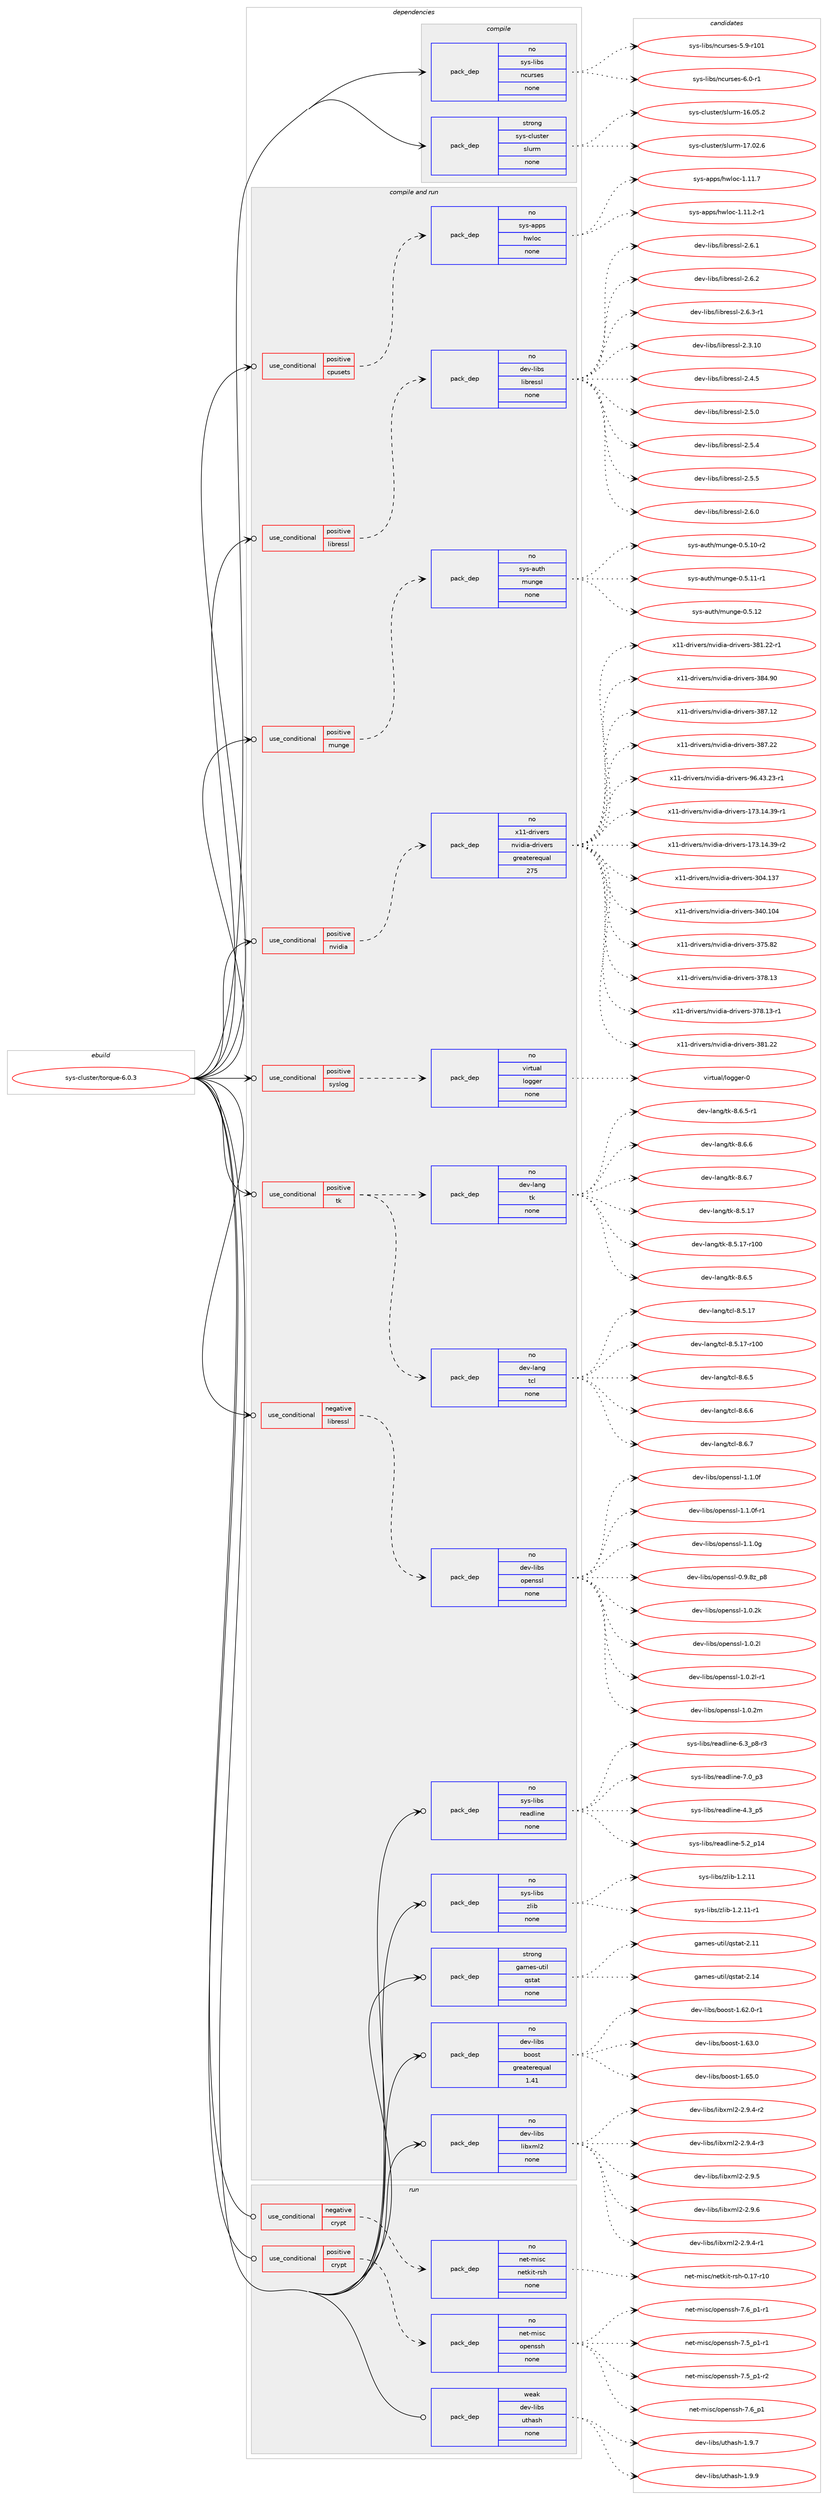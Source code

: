 digraph prolog {

# *************
# Graph options
# *************

newrank=true;
concentrate=true;
compound=true;
graph [rankdir=LR,fontname=Helvetica,fontsize=10,ranksep=1.5];#, ranksep=2.5, nodesep=0.2];
edge  [arrowhead=vee];
node  [fontname=Helvetica,fontsize=10];

# **********
# The ebuild
# **********

subgraph cluster_leftcol {
color=gray;
rank=same;
label=<<i>ebuild</i>>;
id [label="sys-cluster/torque-6.0.3", color=red, width=4, href="../sys-cluster/torque-6.0.3.svg"];
}

# ****************
# The dependencies
# ****************

subgraph cluster_midcol {
color=gray;
label=<<i>dependencies</i>>;
subgraph cluster_compile {
fillcolor="#eeeeee";
style=filled;
label=<<i>compile</i>>;
subgraph pack358602 {
dependency482789 [label=<<TABLE BORDER="0" CELLBORDER="1" CELLSPACING="0" CELLPADDING="4" WIDTH="220"><TR><TD ROWSPAN="6" CELLPADDING="30">pack_dep</TD></TR><TR><TD WIDTH="110">no</TD></TR><TR><TD>sys-libs</TD></TR><TR><TD>ncurses</TD></TR><TR><TD>none</TD></TR><TR><TD></TD></TR></TABLE>>, shape=none, color=blue];
}
id:e -> dependency482789:w [weight=20,style="solid",arrowhead="vee"];
subgraph pack358603 {
dependency482790 [label=<<TABLE BORDER="0" CELLBORDER="1" CELLSPACING="0" CELLPADDING="4" WIDTH="220"><TR><TD ROWSPAN="6" CELLPADDING="30">pack_dep</TD></TR><TR><TD WIDTH="110">strong</TD></TR><TR><TD>sys-cluster</TD></TR><TR><TD>slurm</TD></TR><TR><TD>none</TD></TR><TR><TD></TD></TR></TABLE>>, shape=none, color=blue];
}
id:e -> dependency482790:w [weight=20,style="solid",arrowhead="vee"];
}
subgraph cluster_compileandrun {
fillcolor="#eeeeee";
style=filled;
label=<<i>compile and run</i>>;
subgraph cond115763 {
dependency482791 [label=<<TABLE BORDER="0" CELLBORDER="1" CELLSPACING="0" CELLPADDING="4"><TR><TD ROWSPAN="3" CELLPADDING="10">use_conditional</TD></TR><TR><TD>negative</TD></TR><TR><TD>libressl</TD></TR></TABLE>>, shape=none, color=red];
subgraph pack358604 {
dependency482792 [label=<<TABLE BORDER="0" CELLBORDER="1" CELLSPACING="0" CELLPADDING="4" WIDTH="220"><TR><TD ROWSPAN="6" CELLPADDING="30">pack_dep</TD></TR><TR><TD WIDTH="110">no</TD></TR><TR><TD>dev-libs</TD></TR><TR><TD>openssl</TD></TR><TR><TD>none</TD></TR><TR><TD></TD></TR></TABLE>>, shape=none, color=blue];
}
dependency482791:e -> dependency482792:w [weight=20,style="dashed",arrowhead="vee"];
}
id:e -> dependency482791:w [weight=20,style="solid",arrowhead="odotvee"];
subgraph cond115764 {
dependency482793 [label=<<TABLE BORDER="0" CELLBORDER="1" CELLSPACING="0" CELLPADDING="4"><TR><TD ROWSPAN="3" CELLPADDING="10">use_conditional</TD></TR><TR><TD>positive</TD></TR><TR><TD>cpusets</TD></TR></TABLE>>, shape=none, color=red];
subgraph pack358605 {
dependency482794 [label=<<TABLE BORDER="0" CELLBORDER="1" CELLSPACING="0" CELLPADDING="4" WIDTH="220"><TR><TD ROWSPAN="6" CELLPADDING="30">pack_dep</TD></TR><TR><TD WIDTH="110">no</TD></TR><TR><TD>sys-apps</TD></TR><TR><TD>hwloc</TD></TR><TR><TD>none</TD></TR><TR><TD></TD></TR></TABLE>>, shape=none, color=blue];
}
dependency482793:e -> dependency482794:w [weight=20,style="dashed",arrowhead="vee"];
}
id:e -> dependency482793:w [weight=20,style="solid",arrowhead="odotvee"];
subgraph cond115765 {
dependency482795 [label=<<TABLE BORDER="0" CELLBORDER="1" CELLSPACING="0" CELLPADDING="4"><TR><TD ROWSPAN="3" CELLPADDING="10">use_conditional</TD></TR><TR><TD>positive</TD></TR><TR><TD>libressl</TD></TR></TABLE>>, shape=none, color=red];
subgraph pack358606 {
dependency482796 [label=<<TABLE BORDER="0" CELLBORDER="1" CELLSPACING="0" CELLPADDING="4" WIDTH="220"><TR><TD ROWSPAN="6" CELLPADDING="30">pack_dep</TD></TR><TR><TD WIDTH="110">no</TD></TR><TR><TD>dev-libs</TD></TR><TR><TD>libressl</TD></TR><TR><TD>none</TD></TR><TR><TD></TD></TR></TABLE>>, shape=none, color=blue];
}
dependency482795:e -> dependency482796:w [weight=20,style="dashed",arrowhead="vee"];
}
id:e -> dependency482795:w [weight=20,style="solid",arrowhead="odotvee"];
subgraph cond115766 {
dependency482797 [label=<<TABLE BORDER="0" CELLBORDER="1" CELLSPACING="0" CELLPADDING="4"><TR><TD ROWSPAN="3" CELLPADDING="10">use_conditional</TD></TR><TR><TD>positive</TD></TR><TR><TD>munge</TD></TR></TABLE>>, shape=none, color=red];
subgraph pack358607 {
dependency482798 [label=<<TABLE BORDER="0" CELLBORDER="1" CELLSPACING="0" CELLPADDING="4" WIDTH="220"><TR><TD ROWSPAN="6" CELLPADDING="30">pack_dep</TD></TR><TR><TD WIDTH="110">no</TD></TR><TR><TD>sys-auth</TD></TR><TR><TD>munge</TD></TR><TR><TD>none</TD></TR><TR><TD></TD></TR></TABLE>>, shape=none, color=blue];
}
dependency482797:e -> dependency482798:w [weight=20,style="dashed",arrowhead="vee"];
}
id:e -> dependency482797:w [weight=20,style="solid",arrowhead="odotvee"];
subgraph cond115767 {
dependency482799 [label=<<TABLE BORDER="0" CELLBORDER="1" CELLSPACING="0" CELLPADDING="4"><TR><TD ROWSPAN="3" CELLPADDING="10">use_conditional</TD></TR><TR><TD>positive</TD></TR><TR><TD>nvidia</TD></TR></TABLE>>, shape=none, color=red];
subgraph pack358608 {
dependency482800 [label=<<TABLE BORDER="0" CELLBORDER="1" CELLSPACING="0" CELLPADDING="4" WIDTH="220"><TR><TD ROWSPAN="6" CELLPADDING="30">pack_dep</TD></TR><TR><TD WIDTH="110">no</TD></TR><TR><TD>x11-drivers</TD></TR><TR><TD>nvidia-drivers</TD></TR><TR><TD>greaterequal</TD></TR><TR><TD>275</TD></TR></TABLE>>, shape=none, color=blue];
}
dependency482799:e -> dependency482800:w [weight=20,style="dashed",arrowhead="vee"];
}
id:e -> dependency482799:w [weight=20,style="solid",arrowhead="odotvee"];
subgraph cond115768 {
dependency482801 [label=<<TABLE BORDER="0" CELLBORDER="1" CELLSPACING="0" CELLPADDING="4"><TR><TD ROWSPAN="3" CELLPADDING="10">use_conditional</TD></TR><TR><TD>positive</TD></TR><TR><TD>syslog</TD></TR></TABLE>>, shape=none, color=red];
subgraph pack358609 {
dependency482802 [label=<<TABLE BORDER="0" CELLBORDER="1" CELLSPACING="0" CELLPADDING="4" WIDTH="220"><TR><TD ROWSPAN="6" CELLPADDING="30">pack_dep</TD></TR><TR><TD WIDTH="110">no</TD></TR><TR><TD>virtual</TD></TR><TR><TD>logger</TD></TR><TR><TD>none</TD></TR><TR><TD></TD></TR></TABLE>>, shape=none, color=blue];
}
dependency482801:e -> dependency482802:w [weight=20,style="dashed",arrowhead="vee"];
}
id:e -> dependency482801:w [weight=20,style="solid",arrowhead="odotvee"];
subgraph cond115769 {
dependency482803 [label=<<TABLE BORDER="0" CELLBORDER="1" CELLSPACING="0" CELLPADDING="4"><TR><TD ROWSPAN="3" CELLPADDING="10">use_conditional</TD></TR><TR><TD>positive</TD></TR><TR><TD>tk</TD></TR></TABLE>>, shape=none, color=red];
subgraph pack358610 {
dependency482804 [label=<<TABLE BORDER="0" CELLBORDER="1" CELLSPACING="0" CELLPADDING="4" WIDTH="220"><TR><TD ROWSPAN="6" CELLPADDING="30">pack_dep</TD></TR><TR><TD WIDTH="110">no</TD></TR><TR><TD>dev-lang</TD></TR><TR><TD>tk</TD></TR><TR><TD>none</TD></TR><TR><TD></TD></TR></TABLE>>, shape=none, color=blue];
}
dependency482803:e -> dependency482804:w [weight=20,style="dashed",arrowhead="vee"];
subgraph pack358611 {
dependency482805 [label=<<TABLE BORDER="0" CELLBORDER="1" CELLSPACING="0" CELLPADDING="4" WIDTH="220"><TR><TD ROWSPAN="6" CELLPADDING="30">pack_dep</TD></TR><TR><TD WIDTH="110">no</TD></TR><TR><TD>dev-lang</TD></TR><TR><TD>tcl</TD></TR><TR><TD>none</TD></TR><TR><TD></TD></TR></TABLE>>, shape=none, color=blue];
}
dependency482803:e -> dependency482805:w [weight=20,style="dashed",arrowhead="vee"];
}
id:e -> dependency482803:w [weight=20,style="solid",arrowhead="odotvee"];
subgraph pack358612 {
dependency482806 [label=<<TABLE BORDER="0" CELLBORDER="1" CELLSPACING="0" CELLPADDING="4" WIDTH="220"><TR><TD ROWSPAN="6" CELLPADDING="30">pack_dep</TD></TR><TR><TD WIDTH="110">no</TD></TR><TR><TD>dev-libs</TD></TR><TR><TD>boost</TD></TR><TR><TD>greaterequal</TD></TR><TR><TD>1.41</TD></TR></TABLE>>, shape=none, color=blue];
}
id:e -> dependency482806:w [weight=20,style="solid",arrowhead="odotvee"];
subgraph pack358613 {
dependency482807 [label=<<TABLE BORDER="0" CELLBORDER="1" CELLSPACING="0" CELLPADDING="4" WIDTH="220"><TR><TD ROWSPAN="6" CELLPADDING="30">pack_dep</TD></TR><TR><TD WIDTH="110">no</TD></TR><TR><TD>dev-libs</TD></TR><TR><TD>libxml2</TD></TR><TR><TD>none</TD></TR><TR><TD></TD></TR></TABLE>>, shape=none, color=blue];
}
id:e -> dependency482807:w [weight=20,style="solid",arrowhead="odotvee"];
subgraph pack358614 {
dependency482808 [label=<<TABLE BORDER="0" CELLBORDER="1" CELLSPACING="0" CELLPADDING="4" WIDTH="220"><TR><TD ROWSPAN="6" CELLPADDING="30">pack_dep</TD></TR><TR><TD WIDTH="110">no</TD></TR><TR><TD>sys-libs</TD></TR><TR><TD>readline</TD></TR><TR><TD>none</TD></TR><TR><TD></TD></TR></TABLE>>, shape=none, color=blue];
}
id:e -> dependency482808:w [weight=20,style="solid",arrowhead="odotvee"];
subgraph pack358615 {
dependency482809 [label=<<TABLE BORDER="0" CELLBORDER="1" CELLSPACING="0" CELLPADDING="4" WIDTH="220"><TR><TD ROWSPAN="6" CELLPADDING="30">pack_dep</TD></TR><TR><TD WIDTH="110">no</TD></TR><TR><TD>sys-libs</TD></TR><TR><TD>zlib</TD></TR><TR><TD>none</TD></TR><TR><TD></TD></TR></TABLE>>, shape=none, color=blue];
}
id:e -> dependency482809:w [weight=20,style="solid",arrowhead="odotvee"];
subgraph pack358616 {
dependency482810 [label=<<TABLE BORDER="0" CELLBORDER="1" CELLSPACING="0" CELLPADDING="4" WIDTH="220"><TR><TD ROWSPAN="6" CELLPADDING="30">pack_dep</TD></TR><TR><TD WIDTH="110">strong</TD></TR><TR><TD>games-util</TD></TR><TR><TD>qstat</TD></TR><TR><TD>none</TD></TR><TR><TD></TD></TR></TABLE>>, shape=none, color=blue];
}
id:e -> dependency482810:w [weight=20,style="solid",arrowhead="odotvee"];
}
subgraph cluster_run {
fillcolor="#eeeeee";
style=filled;
label=<<i>run</i>>;
subgraph cond115770 {
dependency482811 [label=<<TABLE BORDER="0" CELLBORDER="1" CELLSPACING="0" CELLPADDING="4"><TR><TD ROWSPAN="3" CELLPADDING="10">use_conditional</TD></TR><TR><TD>negative</TD></TR><TR><TD>crypt</TD></TR></TABLE>>, shape=none, color=red];
subgraph pack358617 {
dependency482812 [label=<<TABLE BORDER="0" CELLBORDER="1" CELLSPACING="0" CELLPADDING="4" WIDTH="220"><TR><TD ROWSPAN="6" CELLPADDING="30">pack_dep</TD></TR><TR><TD WIDTH="110">no</TD></TR><TR><TD>net-misc</TD></TR><TR><TD>netkit-rsh</TD></TR><TR><TD>none</TD></TR><TR><TD></TD></TR></TABLE>>, shape=none, color=blue];
}
dependency482811:e -> dependency482812:w [weight=20,style="dashed",arrowhead="vee"];
}
id:e -> dependency482811:w [weight=20,style="solid",arrowhead="odot"];
subgraph cond115771 {
dependency482813 [label=<<TABLE BORDER="0" CELLBORDER="1" CELLSPACING="0" CELLPADDING="4"><TR><TD ROWSPAN="3" CELLPADDING="10">use_conditional</TD></TR><TR><TD>positive</TD></TR><TR><TD>crypt</TD></TR></TABLE>>, shape=none, color=red];
subgraph pack358618 {
dependency482814 [label=<<TABLE BORDER="0" CELLBORDER="1" CELLSPACING="0" CELLPADDING="4" WIDTH="220"><TR><TD ROWSPAN="6" CELLPADDING="30">pack_dep</TD></TR><TR><TD WIDTH="110">no</TD></TR><TR><TD>net-misc</TD></TR><TR><TD>openssh</TD></TR><TR><TD>none</TD></TR><TR><TD></TD></TR></TABLE>>, shape=none, color=blue];
}
dependency482813:e -> dependency482814:w [weight=20,style="dashed",arrowhead="vee"];
}
id:e -> dependency482813:w [weight=20,style="solid",arrowhead="odot"];
subgraph pack358619 {
dependency482815 [label=<<TABLE BORDER="0" CELLBORDER="1" CELLSPACING="0" CELLPADDING="4" WIDTH="220"><TR><TD ROWSPAN="6" CELLPADDING="30">pack_dep</TD></TR><TR><TD WIDTH="110">weak</TD></TR><TR><TD>dev-libs</TD></TR><TR><TD>uthash</TD></TR><TR><TD>none</TD></TR><TR><TD></TD></TR></TABLE>>, shape=none, color=blue];
}
id:e -> dependency482815:w [weight=20,style="solid",arrowhead="odot"];
}
}

# **************
# The candidates
# **************

subgraph cluster_choices {
rank=same;
color=gray;
label=<<i>candidates</i>>;

subgraph choice358602 {
color=black;
nodesep=1;
choice115121115451081059811547110991171141151011154553465745114494849 [label="sys-libs/ncurses-5.9-r101", color=red, width=4,href="../sys-libs/ncurses-5.9-r101.svg"];
choice11512111545108105981154711099117114115101115455446484511449 [label="sys-libs/ncurses-6.0-r1", color=red, width=4,href="../sys-libs/ncurses-6.0-r1.svg"];
dependency482789:e -> choice115121115451081059811547110991171141151011154553465745114494849:w [style=dotted,weight="100"];
dependency482789:e -> choice11512111545108105981154711099117114115101115455446484511449:w [style=dotted,weight="100"];
}
subgraph choice358603 {
color=black;
nodesep=1;
choice1151211154599108117115116101114471151081171141094549544648534650 [label="sys-cluster/slurm-16.05.2", color=red, width=4,href="../sys-cluster/slurm-16.05.2.svg"];
choice1151211154599108117115116101114471151081171141094549554648504654 [label="sys-cluster/slurm-17.02.6", color=red, width=4,href="../sys-cluster/slurm-17.02.6.svg"];
dependency482790:e -> choice1151211154599108117115116101114471151081171141094549544648534650:w [style=dotted,weight="100"];
dependency482790:e -> choice1151211154599108117115116101114471151081171141094549554648504654:w [style=dotted,weight="100"];
}
subgraph choice358604 {
color=black;
nodesep=1;
choice1001011184510810598115471111121011101151151084548465746561229511256 [label="dev-libs/openssl-0.9.8z_p8", color=red, width=4,href="../dev-libs/openssl-0.9.8z_p8.svg"];
choice100101118451081059811547111112101110115115108454946484650107 [label="dev-libs/openssl-1.0.2k", color=red, width=4,href="../dev-libs/openssl-1.0.2k.svg"];
choice100101118451081059811547111112101110115115108454946484650108 [label="dev-libs/openssl-1.0.2l", color=red, width=4,href="../dev-libs/openssl-1.0.2l.svg"];
choice1001011184510810598115471111121011101151151084549464846501084511449 [label="dev-libs/openssl-1.0.2l-r1", color=red, width=4,href="../dev-libs/openssl-1.0.2l-r1.svg"];
choice100101118451081059811547111112101110115115108454946484650109 [label="dev-libs/openssl-1.0.2m", color=red, width=4,href="../dev-libs/openssl-1.0.2m.svg"];
choice100101118451081059811547111112101110115115108454946494648102 [label="dev-libs/openssl-1.1.0f", color=red, width=4,href="../dev-libs/openssl-1.1.0f.svg"];
choice1001011184510810598115471111121011101151151084549464946481024511449 [label="dev-libs/openssl-1.1.0f-r1", color=red, width=4,href="../dev-libs/openssl-1.1.0f-r1.svg"];
choice100101118451081059811547111112101110115115108454946494648103 [label="dev-libs/openssl-1.1.0g", color=red, width=4,href="../dev-libs/openssl-1.1.0g.svg"];
dependency482792:e -> choice1001011184510810598115471111121011101151151084548465746561229511256:w [style=dotted,weight="100"];
dependency482792:e -> choice100101118451081059811547111112101110115115108454946484650107:w [style=dotted,weight="100"];
dependency482792:e -> choice100101118451081059811547111112101110115115108454946484650108:w [style=dotted,weight="100"];
dependency482792:e -> choice1001011184510810598115471111121011101151151084549464846501084511449:w [style=dotted,weight="100"];
dependency482792:e -> choice100101118451081059811547111112101110115115108454946484650109:w [style=dotted,weight="100"];
dependency482792:e -> choice100101118451081059811547111112101110115115108454946494648102:w [style=dotted,weight="100"];
dependency482792:e -> choice1001011184510810598115471111121011101151151084549464946481024511449:w [style=dotted,weight="100"];
dependency482792:e -> choice100101118451081059811547111112101110115115108454946494648103:w [style=dotted,weight="100"];
}
subgraph choice358605 {
color=black;
nodesep=1;
choice11512111545971121121154710411910811199454946494946504511449 [label="sys-apps/hwloc-1.11.2-r1", color=red, width=4,href="../sys-apps/hwloc-1.11.2-r1.svg"];
choice1151211154597112112115471041191081119945494649494655 [label="sys-apps/hwloc-1.11.7", color=red, width=4,href="../sys-apps/hwloc-1.11.7.svg"];
dependency482794:e -> choice11512111545971121121154710411910811199454946494946504511449:w [style=dotted,weight="100"];
dependency482794:e -> choice1151211154597112112115471041191081119945494649494655:w [style=dotted,weight="100"];
}
subgraph choice358606 {
color=black;
nodesep=1;
choice1001011184510810598115471081059811410111511510845504651464948 [label="dev-libs/libressl-2.3.10", color=red, width=4,href="../dev-libs/libressl-2.3.10.svg"];
choice10010111845108105981154710810598114101115115108455046524653 [label="dev-libs/libressl-2.4.5", color=red, width=4,href="../dev-libs/libressl-2.4.5.svg"];
choice10010111845108105981154710810598114101115115108455046534648 [label="dev-libs/libressl-2.5.0", color=red, width=4,href="../dev-libs/libressl-2.5.0.svg"];
choice10010111845108105981154710810598114101115115108455046534652 [label="dev-libs/libressl-2.5.4", color=red, width=4,href="../dev-libs/libressl-2.5.4.svg"];
choice10010111845108105981154710810598114101115115108455046534653 [label="dev-libs/libressl-2.5.5", color=red, width=4,href="../dev-libs/libressl-2.5.5.svg"];
choice10010111845108105981154710810598114101115115108455046544648 [label="dev-libs/libressl-2.6.0", color=red, width=4,href="../dev-libs/libressl-2.6.0.svg"];
choice10010111845108105981154710810598114101115115108455046544649 [label="dev-libs/libressl-2.6.1", color=red, width=4,href="../dev-libs/libressl-2.6.1.svg"];
choice10010111845108105981154710810598114101115115108455046544650 [label="dev-libs/libressl-2.6.2", color=red, width=4,href="../dev-libs/libressl-2.6.2.svg"];
choice100101118451081059811547108105981141011151151084550465446514511449 [label="dev-libs/libressl-2.6.3-r1", color=red, width=4,href="../dev-libs/libressl-2.6.3-r1.svg"];
dependency482796:e -> choice1001011184510810598115471081059811410111511510845504651464948:w [style=dotted,weight="100"];
dependency482796:e -> choice10010111845108105981154710810598114101115115108455046524653:w [style=dotted,weight="100"];
dependency482796:e -> choice10010111845108105981154710810598114101115115108455046534648:w [style=dotted,weight="100"];
dependency482796:e -> choice10010111845108105981154710810598114101115115108455046534652:w [style=dotted,weight="100"];
dependency482796:e -> choice10010111845108105981154710810598114101115115108455046534653:w [style=dotted,weight="100"];
dependency482796:e -> choice10010111845108105981154710810598114101115115108455046544648:w [style=dotted,weight="100"];
dependency482796:e -> choice10010111845108105981154710810598114101115115108455046544649:w [style=dotted,weight="100"];
dependency482796:e -> choice10010111845108105981154710810598114101115115108455046544650:w [style=dotted,weight="100"];
dependency482796:e -> choice100101118451081059811547108105981141011151151084550465446514511449:w [style=dotted,weight="100"];
}
subgraph choice358607 {
color=black;
nodesep=1;
choice115121115459711711610447109117110103101454846534649484511450 [label="sys-auth/munge-0.5.10-r2", color=red, width=4,href="../sys-auth/munge-0.5.10-r2.svg"];
choice115121115459711711610447109117110103101454846534649494511449 [label="sys-auth/munge-0.5.11-r1", color=red, width=4,href="../sys-auth/munge-0.5.11-r1.svg"];
choice11512111545971171161044710911711010310145484653464950 [label="sys-auth/munge-0.5.12", color=red, width=4,href="../sys-auth/munge-0.5.12.svg"];
dependency482798:e -> choice115121115459711711610447109117110103101454846534649484511450:w [style=dotted,weight="100"];
dependency482798:e -> choice115121115459711711610447109117110103101454846534649494511449:w [style=dotted,weight="100"];
dependency482798:e -> choice11512111545971171161044710911711010310145484653464950:w [style=dotted,weight="100"];
}
subgraph choice358608 {
color=black;
nodesep=1;
choice120494945100114105118101114115471101181051001059745100114105118101114115454955514649524651574511449 [label="x11-drivers/nvidia-drivers-173.14.39-r1", color=red, width=4,href="../x11-drivers/nvidia-drivers-173.14.39-r1.svg"];
choice120494945100114105118101114115471101181051001059745100114105118101114115454955514649524651574511450 [label="x11-drivers/nvidia-drivers-173.14.39-r2", color=red, width=4,href="../x11-drivers/nvidia-drivers-173.14.39-r2.svg"];
choice1204949451001141051181011141154711011810510010597451001141051181011141154551485246495155 [label="x11-drivers/nvidia-drivers-304.137", color=red, width=4,href="../x11-drivers/nvidia-drivers-304.137.svg"];
choice1204949451001141051181011141154711011810510010597451001141051181011141154551524846494852 [label="x11-drivers/nvidia-drivers-340.104", color=red, width=4,href="../x11-drivers/nvidia-drivers-340.104.svg"];
choice12049494510011410511810111411547110118105100105974510011410511810111411545515553465650 [label="x11-drivers/nvidia-drivers-375.82", color=red, width=4,href="../x11-drivers/nvidia-drivers-375.82.svg"];
choice12049494510011410511810111411547110118105100105974510011410511810111411545515556464951 [label="x11-drivers/nvidia-drivers-378.13", color=red, width=4,href="../x11-drivers/nvidia-drivers-378.13.svg"];
choice120494945100114105118101114115471101181051001059745100114105118101114115455155564649514511449 [label="x11-drivers/nvidia-drivers-378.13-r1", color=red, width=4,href="../x11-drivers/nvidia-drivers-378.13-r1.svg"];
choice12049494510011410511810111411547110118105100105974510011410511810111411545515649465050 [label="x11-drivers/nvidia-drivers-381.22", color=red, width=4,href="../x11-drivers/nvidia-drivers-381.22.svg"];
choice120494945100114105118101114115471101181051001059745100114105118101114115455156494650504511449 [label="x11-drivers/nvidia-drivers-381.22-r1", color=red, width=4,href="../x11-drivers/nvidia-drivers-381.22-r1.svg"];
choice12049494510011410511810111411547110118105100105974510011410511810111411545515652465748 [label="x11-drivers/nvidia-drivers-384.90", color=red, width=4,href="../x11-drivers/nvidia-drivers-384.90.svg"];
choice12049494510011410511810111411547110118105100105974510011410511810111411545515655464950 [label="x11-drivers/nvidia-drivers-387.12", color=red, width=4,href="../x11-drivers/nvidia-drivers-387.12.svg"];
choice12049494510011410511810111411547110118105100105974510011410511810111411545515655465050 [label="x11-drivers/nvidia-drivers-387.22", color=red, width=4,href="../x11-drivers/nvidia-drivers-387.22.svg"];
choice1204949451001141051181011141154711011810510010597451001141051181011141154557544652514650514511449 [label="x11-drivers/nvidia-drivers-96.43.23-r1", color=red, width=4,href="../x11-drivers/nvidia-drivers-96.43.23-r1.svg"];
dependency482800:e -> choice120494945100114105118101114115471101181051001059745100114105118101114115454955514649524651574511449:w [style=dotted,weight="100"];
dependency482800:e -> choice120494945100114105118101114115471101181051001059745100114105118101114115454955514649524651574511450:w [style=dotted,weight="100"];
dependency482800:e -> choice1204949451001141051181011141154711011810510010597451001141051181011141154551485246495155:w [style=dotted,weight="100"];
dependency482800:e -> choice1204949451001141051181011141154711011810510010597451001141051181011141154551524846494852:w [style=dotted,weight="100"];
dependency482800:e -> choice12049494510011410511810111411547110118105100105974510011410511810111411545515553465650:w [style=dotted,weight="100"];
dependency482800:e -> choice12049494510011410511810111411547110118105100105974510011410511810111411545515556464951:w [style=dotted,weight="100"];
dependency482800:e -> choice120494945100114105118101114115471101181051001059745100114105118101114115455155564649514511449:w [style=dotted,weight="100"];
dependency482800:e -> choice12049494510011410511810111411547110118105100105974510011410511810111411545515649465050:w [style=dotted,weight="100"];
dependency482800:e -> choice120494945100114105118101114115471101181051001059745100114105118101114115455156494650504511449:w [style=dotted,weight="100"];
dependency482800:e -> choice12049494510011410511810111411547110118105100105974510011410511810111411545515652465748:w [style=dotted,weight="100"];
dependency482800:e -> choice12049494510011410511810111411547110118105100105974510011410511810111411545515655464950:w [style=dotted,weight="100"];
dependency482800:e -> choice12049494510011410511810111411547110118105100105974510011410511810111411545515655465050:w [style=dotted,weight="100"];
dependency482800:e -> choice1204949451001141051181011141154711011810510010597451001141051181011141154557544652514650514511449:w [style=dotted,weight="100"];
}
subgraph choice358609 {
color=black;
nodesep=1;
choice11810511411611797108471081111031031011144548 [label="virtual/logger-0", color=red, width=4,href="../virtual/logger-0.svg"];
dependency482802:e -> choice11810511411611797108471081111031031011144548:w [style=dotted,weight="100"];
}
subgraph choice358610 {
color=black;
nodesep=1;
choice10010111845108971101034711610745564653464955 [label="dev-lang/tk-8.5.17", color=red, width=4,href="../dev-lang/tk-8.5.17.svg"];
choice1001011184510897110103471161074556465346495545114494848 [label="dev-lang/tk-8.5.17-r100", color=red, width=4,href="../dev-lang/tk-8.5.17-r100.svg"];
choice100101118451089711010347116107455646544653 [label="dev-lang/tk-8.6.5", color=red, width=4,href="../dev-lang/tk-8.6.5.svg"];
choice1001011184510897110103471161074556465446534511449 [label="dev-lang/tk-8.6.5-r1", color=red, width=4,href="../dev-lang/tk-8.6.5-r1.svg"];
choice100101118451089711010347116107455646544654 [label="dev-lang/tk-8.6.6", color=red, width=4,href="../dev-lang/tk-8.6.6.svg"];
choice100101118451089711010347116107455646544655 [label="dev-lang/tk-8.6.7", color=red, width=4,href="../dev-lang/tk-8.6.7.svg"];
dependency482804:e -> choice10010111845108971101034711610745564653464955:w [style=dotted,weight="100"];
dependency482804:e -> choice1001011184510897110103471161074556465346495545114494848:w [style=dotted,weight="100"];
dependency482804:e -> choice100101118451089711010347116107455646544653:w [style=dotted,weight="100"];
dependency482804:e -> choice1001011184510897110103471161074556465446534511449:w [style=dotted,weight="100"];
dependency482804:e -> choice100101118451089711010347116107455646544654:w [style=dotted,weight="100"];
dependency482804:e -> choice100101118451089711010347116107455646544655:w [style=dotted,weight="100"];
}
subgraph choice358611 {
color=black;
nodesep=1;
choice1001011184510897110103471169910845564653464955 [label="dev-lang/tcl-8.5.17", color=red, width=4,href="../dev-lang/tcl-8.5.17.svg"];
choice100101118451089711010347116991084556465346495545114494848 [label="dev-lang/tcl-8.5.17-r100", color=red, width=4,href="../dev-lang/tcl-8.5.17-r100.svg"];
choice10010111845108971101034711699108455646544653 [label="dev-lang/tcl-8.6.5", color=red, width=4,href="../dev-lang/tcl-8.6.5.svg"];
choice10010111845108971101034711699108455646544654 [label="dev-lang/tcl-8.6.6", color=red, width=4,href="../dev-lang/tcl-8.6.6.svg"];
choice10010111845108971101034711699108455646544655 [label="dev-lang/tcl-8.6.7", color=red, width=4,href="../dev-lang/tcl-8.6.7.svg"];
dependency482805:e -> choice1001011184510897110103471169910845564653464955:w [style=dotted,weight="100"];
dependency482805:e -> choice100101118451089711010347116991084556465346495545114494848:w [style=dotted,weight="100"];
dependency482805:e -> choice10010111845108971101034711699108455646544653:w [style=dotted,weight="100"];
dependency482805:e -> choice10010111845108971101034711699108455646544654:w [style=dotted,weight="100"];
dependency482805:e -> choice10010111845108971101034711699108455646544655:w [style=dotted,weight="100"];
}
subgraph choice358612 {
color=black;
nodesep=1;
choice10010111845108105981154798111111115116454946545046484511449 [label="dev-libs/boost-1.62.0-r1", color=red, width=4,href="../dev-libs/boost-1.62.0-r1.svg"];
choice1001011184510810598115479811111111511645494654514648 [label="dev-libs/boost-1.63.0", color=red, width=4,href="../dev-libs/boost-1.63.0.svg"];
choice1001011184510810598115479811111111511645494654534648 [label="dev-libs/boost-1.65.0", color=red, width=4,href="../dev-libs/boost-1.65.0.svg"];
dependency482806:e -> choice10010111845108105981154798111111115116454946545046484511449:w [style=dotted,weight="100"];
dependency482806:e -> choice1001011184510810598115479811111111511645494654514648:w [style=dotted,weight="100"];
dependency482806:e -> choice1001011184510810598115479811111111511645494654534648:w [style=dotted,weight="100"];
}
subgraph choice358613 {
color=black;
nodesep=1;
choice10010111845108105981154710810598120109108504550465746524511449 [label="dev-libs/libxml2-2.9.4-r1", color=red, width=4,href="../dev-libs/libxml2-2.9.4-r1.svg"];
choice10010111845108105981154710810598120109108504550465746524511450 [label="dev-libs/libxml2-2.9.4-r2", color=red, width=4,href="../dev-libs/libxml2-2.9.4-r2.svg"];
choice10010111845108105981154710810598120109108504550465746524511451 [label="dev-libs/libxml2-2.9.4-r3", color=red, width=4,href="../dev-libs/libxml2-2.9.4-r3.svg"];
choice1001011184510810598115471081059812010910850455046574653 [label="dev-libs/libxml2-2.9.5", color=red, width=4,href="../dev-libs/libxml2-2.9.5.svg"];
choice1001011184510810598115471081059812010910850455046574654 [label="dev-libs/libxml2-2.9.6", color=red, width=4,href="../dev-libs/libxml2-2.9.6.svg"];
dependency482807:e -> choice10010111845108105981154710810598120109108504550465746524511449:w [style=dotted,weight="100"];
dependency482807:e -> choice10010111845108105981154710810598120109108504550465746524511450:w [style=dotted,weight="100"];
dependency482807:e -> choice10010111845108105981154710810598120109108504550465746524511451:w [style=dotted,weight="100"];
dependency482807:e -> choice1001011184510810598115471081059812010910850455046574653:w [style=dotted,weight="100"];
dependency482807:e -> choice1001011184510810598115471081059812010910850455046574654:w [style=dotted,weight="100"];
}
subgraph choice358614 {
color=black;
nodesep=1;
choice11512111545108105981154711410197100108105110101455246519511253 [label="sys-libs/readline-4.3_p5", color=red, width=4,href="../sys-libs/readline-4.3_p5.svg"];
choice1151211154510810598115471141019710010810511010145534650951124952 [label="sys-libs/readline-5.2_p14", color=red, width=4,href="../sys-libs/readline-5.2_p14.svg"];
choice115121115451081059811547114101971001081051101014554465195112564511451 [label="sys-libs/readline-6.3_p8-r3", color=red, width=4,href="../sys-libs/readline-6.3_p8-r3.svg"];
choice11512111545108105981154711410197100108105110101455546489511251 [label="sys-libs/readline-7.0_p3", color=red, width=4,href="../sys-libs/readline-7.0_p3.svg"];
dependency482808:e -> choice11512111545108105981154711410197100108105110101455246519511253:w [style=dotted,weight="100"];
dependency482808:e -> choice1151211154510810598115471141019710010810511010145534650951124952:w [style=dotted,weight="100"];
dependency482808:e -> choice115121115451081059811547114101971001081051101014554465195112564511451:w [style=dotted,weight="100"];
dependency482808:e -> choice11512111545108105981154711410197100108105110101455546489511251:w [style=dotted,weight="100"];
}
subgraph choice358615 {
color=black;
nodesep=1;
choice1151211154510810598115471221081059845494650464949 [label="sys-libs/zlib-1.2.11", color=red, width=4,href="../sys-libs/zlib-1.2.11.svg"];
choice11512111545108105981154712210810598454946504649494511449 [label="sys-libs/zlib-1.2.11-r1", color=red, width=4,href="../sys-libs/zlib-1.2.11-r1.svg"];
dependency482809:e -> choice1151211154510810598115471221081059845494650464949:w [style=dotted,weight="100"];
dependency482809:e -> choice11512111545108105981154712210810598454946504649494511449:w [style=dotted,weight="100"];
}
subgraph choice358616 {
color=black;
nodesep=1;
choice103971091011154511711610510847113115116971164550464949 [label="games-util/qstat-2.11", color=red, width=4,href="../games-util/qstat-2.11.svg"];
choice103971091011154511711610510847113115116971164550464952 [label="games-util/qstat-2.14", color=red, width=4,href="../games-util/qstat-2.14.svg"];
dependency482810:e -> choice103971091011154511711610510847113115116971164550464949:w [style=dotted,weight="100"];
dependency482810:e -> choice103971091011154511711610510847113115116971164550464952:w [style=dotted,weight="100"];
}
subgraph choice358617 {
color=black;
nodesep=1;
choice110101116451091051159947110101116107105116451141151044548464955451144948 [label="net-misc/netkit-rsh-0.17-r10", color=red, width=4,href="../net-misc/netkit-rsh-0.17-r10.svg"];
dependency482812:e -> choice110101116451091051159947110101116107105116451141151044548464955451144948:w [style=dotted,weight="100"];
}
subgraph choice358618 {
color=black;
nodesep=1;
choice1101011164510910511599471111121011101151151044555465395112494511449 [label="net-misc/openssh-7.5_p1-r1", color=red, width=4,href="../net-misc/openssh-7.5_p1-r1.svg"];
choice1101011164510910511599471111121011101151151044555465395112494511450 [label="net-misc/openssh-7.5_p1-r2", color=red, width=4,href="../net-misc/openssh-7.5_p1-r2.svg"];
choice110101116451091051159947111112101110115115104455546549511249 [label="net-misc/openssh-7.6_p1", color=red, width=4,href="../net-misc/openssh-7.6_p1.svg"];
choice1101011164510910511599471111121011101151151044555465495112494511449 [label="net-misc/openssh-7.6_p1-r1", color=red, width=4,href="../net-misc/openssh-7.6_p1-r1.svg"];
dependency482814:e -> choice1101011164510910511599471111121011101151151044555465395112494511449:w [style=dotted,weight="100"];
dependency482814:e -> choice1101011164510910511599471111121011101151151044555465395112494511450:w [style=dotted,weight="100"];
dependency482814:e -> choice110101116451091051159947111112101110115115104455546549511249:w [style=dotted,weight="100"];
dependency482814:e -> choice1101011164510910511599471111121011101151151044555465495112494511449:w [style=dotted,weight="100"];
}
subgraph choice358619 {
color=black;
nodesep=1;
choice10010111845108105981154711711610497115104454946574655 [label="dev-libs/uthash-1.9.7", color=red, width=4,href="../dev-libs/uthash-1.9.7.svg"];
choice10010111845108105981154711711610497115104454946574657 [label="dev-libs/uthash-1.9.9", color=red, width=4,href="../dev-libs/uthash-1.9.9.svg"];
dependency482815:e -> choice10010111845108105981154711711610497115104454946574655:w [style=dotted,weight="100"];
dependency482815:e -> choice10010111845108105981154711711610497115104454946574657:w [style=dotted,weight="100"];
}
}

}
